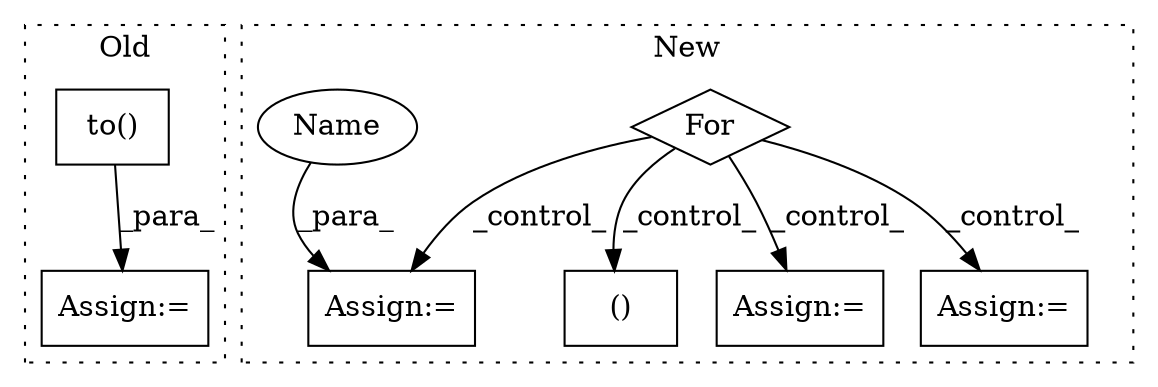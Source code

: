 digraph G {
subgraph cluster0 {
1 [label="to()" a="75" s="10115,10143" l="22,1" shape="box"];
3 [label="Assign:=" a="68" s="10112" l="3" shape="box"];
label = "Old";
style="dotted";
}
subgraph cluster1 {
2 [label="For" a="107" s="10022,10052" l="4,10" shape="diamond"];
4 [label="Assign:=" a="68" s="10109" l="3" shape="box"];
5 [label="Assign:=" a="68" s="10166" l="3" shape="box"];
6 [label="()" a="54" s="10076" l="3" shape="box"];
7 [label="Assign:=" a="68" s="10076" l="6" shape="box"];
8 [label="Name" a="87" s="10082" l="10" shape="ellipse"];
label = "New";
style="dotted";
}
1 -> 3 [label="_para_"];
2 -> 5 [label="_control_"];
2 -> 6 [label="_control_"];
2 -> 7 [label="_control_"];
2 -> 4 [label="_control_"];
8 -> 7 [label="_para_"];
}